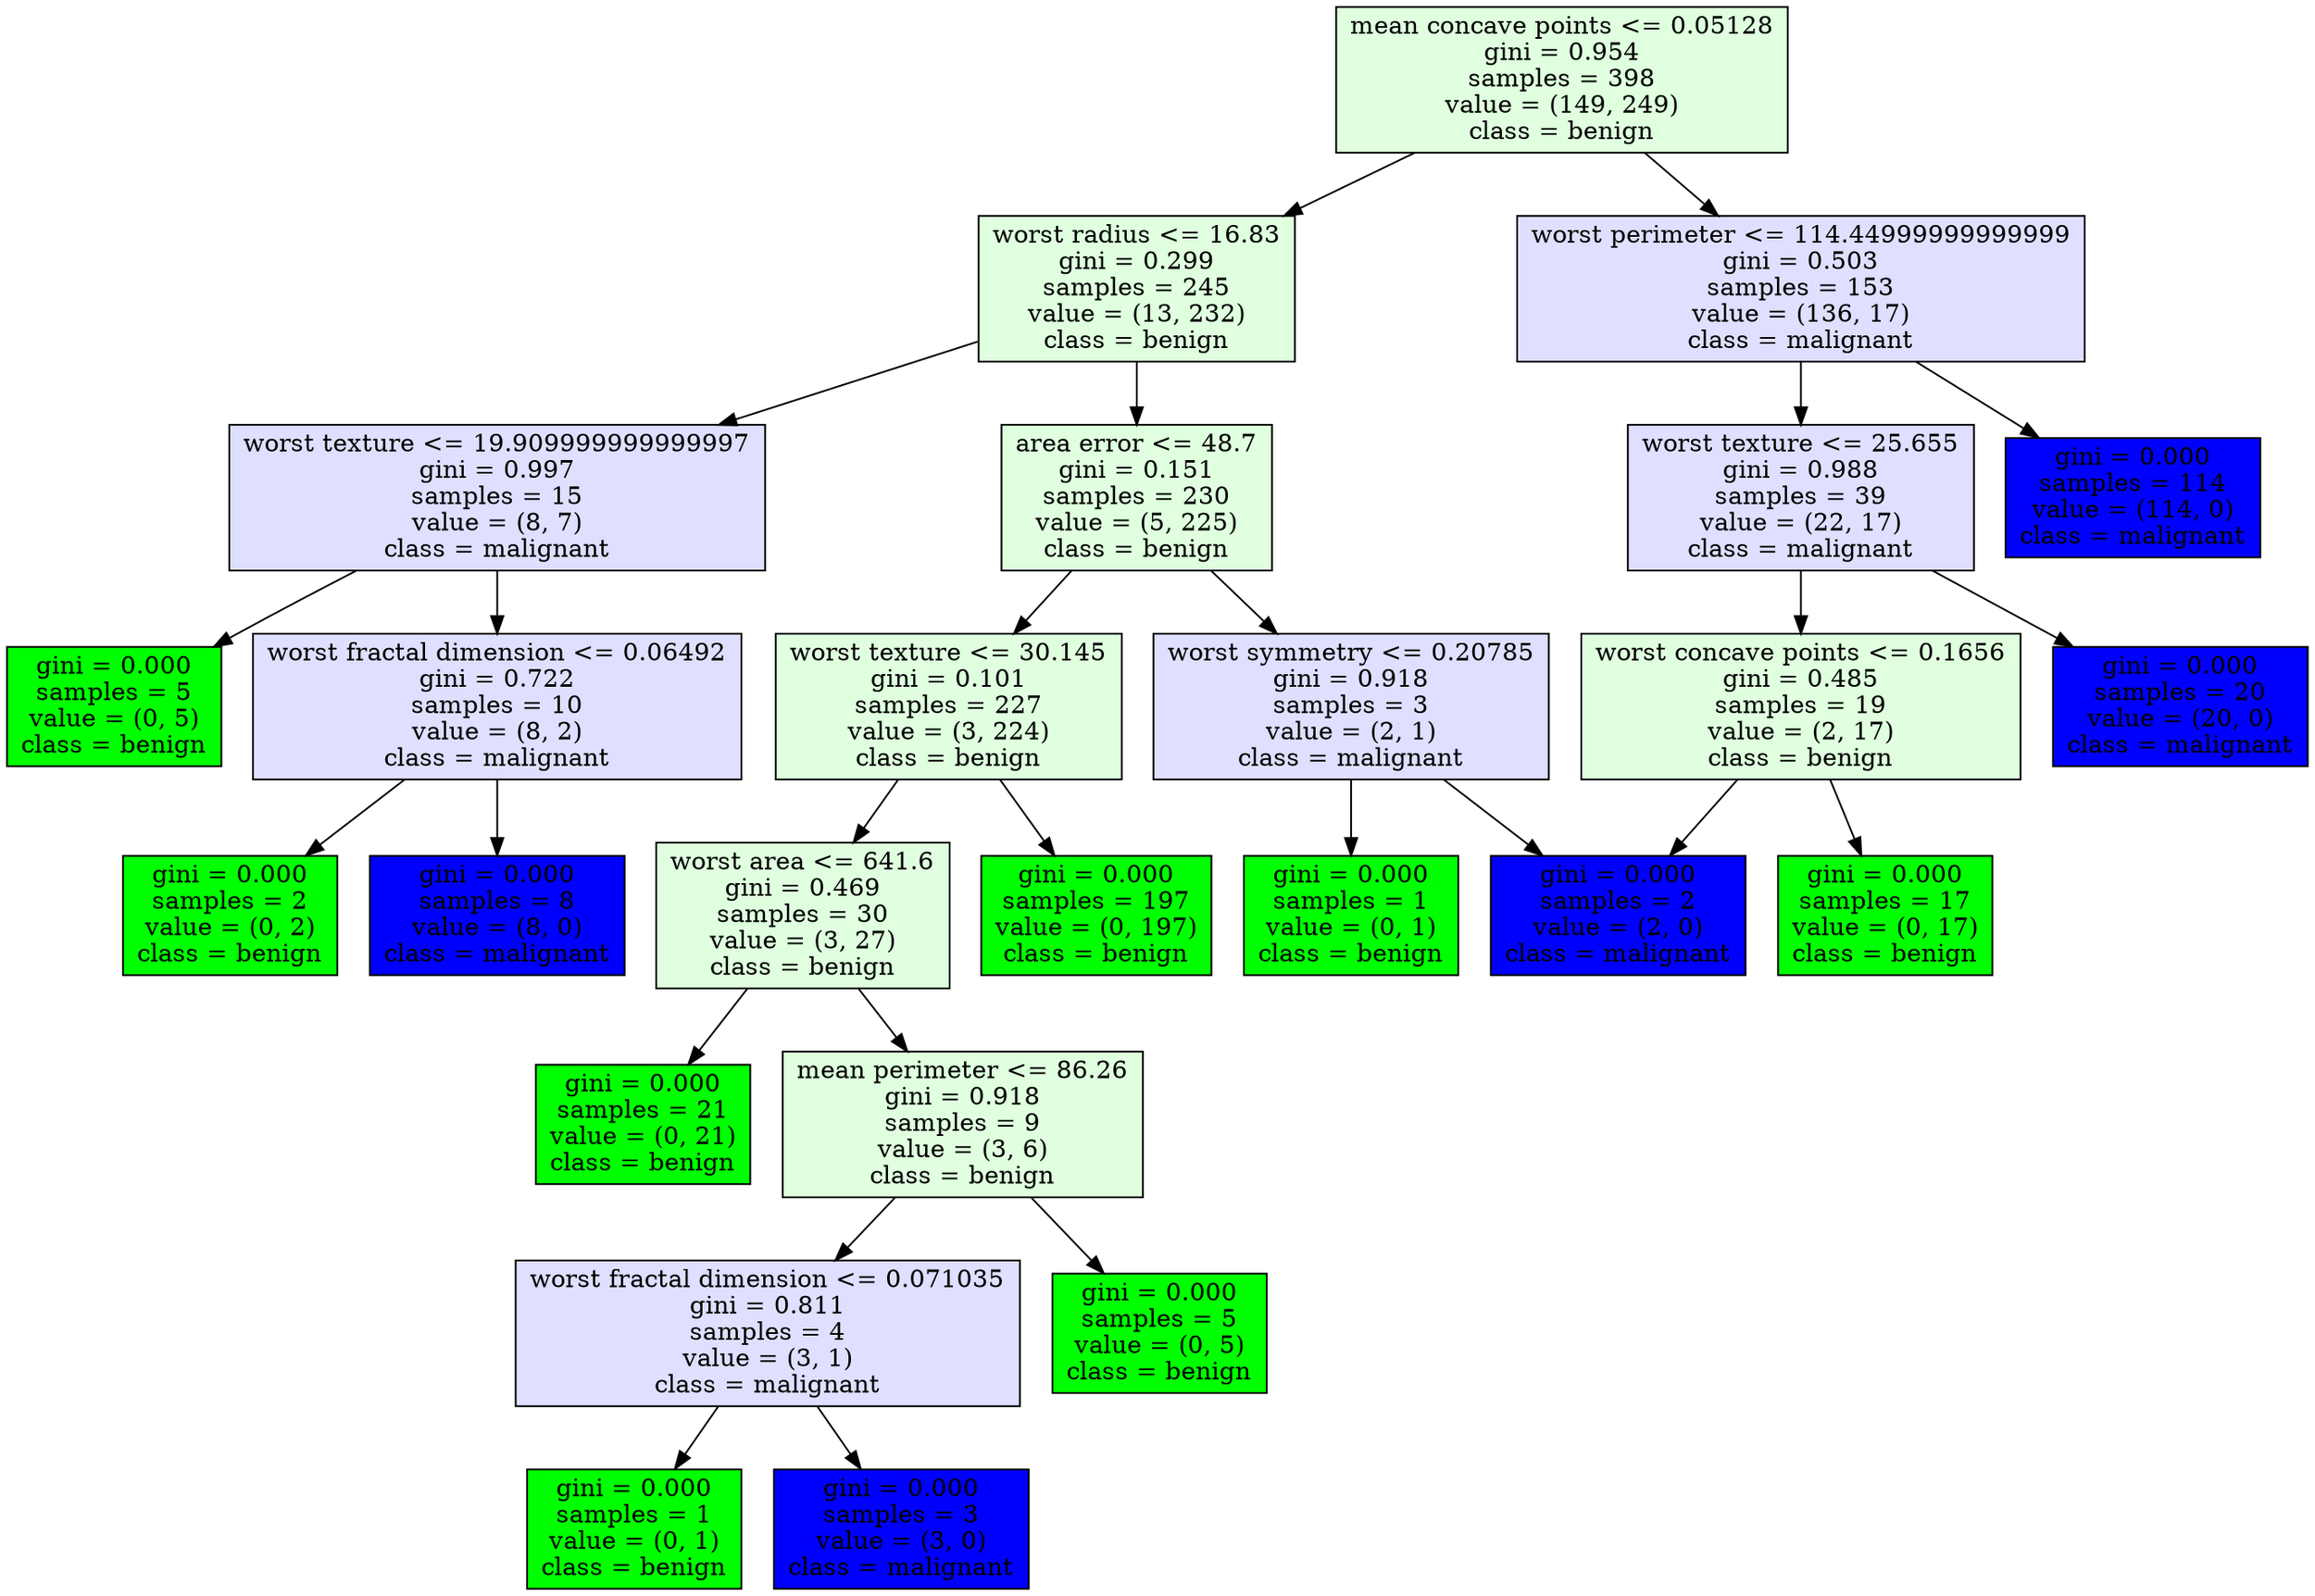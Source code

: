 // The Round Table
digraph {
	node [shape=rectangle]
	"11[(7, 0.05128), 0.5762876765620235, 0.9539698702074322, 398, (149, 249), 1, 1]" [label="mean concave points <= 0.05128
gini = 0.954
samples = 398
value = (149, 249)
class = benign" fillcolor="#00ff0020" style=filled]
	"12[(20, 16.83), 0.0963869802103598, 0.2992611748987708, 245, (13, 232), 1, 1]" [label="worst radius <= 16.83
gini = 0.299
samples = 245
value = (13, 232)
class = benign" fillcolor="#00ff0020" style=filled]
	"13[(13, 48.7), 0.03901434410783379, 0.15109697051711368, 230, (5, 225), 1, 1]" [label="area error <= 48.7
gini = 0.151
samples = 230
value = (5, 225)
class = benign" fillcolor="#00ff0020" style=filled]
	"14[(21, 30.145), 0.039446029798645255, 0.10142782630824189, 227, (3, 224), 1, 1]" [label="worst texture <= 30.145
gini = 0.101
samples = 227
value = (3, 224)
class = benign" fillcolor="#00ff0020" style=filled]
	"14[False, 0, 0, 197, (0, 197), 1, 0]" [label="gini = 0.000
samples = 197
value = (0, 197)
class = benign" fillcolor="#00ff00ff" style=filled]
	"14[(21, 30.145), 0.039446029798645255, 0.10142782630824189, 227, (3, 224), 1, 1]" -> "14[False, 0, 0, 197, (0, 197), 1, 0]"
	"15[(23, 641.6), 0.1935068433729344, 0.4689955935892812, 30, (3, 27), 1, 1]" [label="worst area <= 641.6
gini = 0.469
samples = 30
value = (3, 27)
class = benign" fillcolor="#00ff0020" style=filled]
	"15[False, 0, 0, 21, (0, 21), 1, 0]" [label="gini = 0.000
samples = 21
value = (0, 21)
class = benign" fillcolor="#00ff00ff" style=filled]
	"15[(23, 641.6), 0.1935068433729344, 0.4689955935892812, 30, (3, 27), 1, 1]" -> "15[False, 0, 0, 21, (0, 21), 1, 0]"
	"16[(2, 86.26), 0.5577277787393194, 0.9182958340544896, 9, (3, 6), 1, 1]" [label="mean perimeter <= 86.26
gini = 0.918
samples = 9
value = (3, 6)
class = benign" fillcolor="#00ff0020" style=filled]
	"17[(29, 0.071035), 0.8112781244591328, 0.8112781244591328, 4, (3, 1), 0, 1]" [label="worst fractal dimension <= 0.071035
gini = 0.811
samples = 4
value = (3, 1)
class = malignant" fillcolor="#0000ff20" style=filled]
	"17[False, 0, 0, 1, (0, 1), 1, 0]" [label="gini = 0.000
samples = 1
value = (0, 1)
class = benign" fillcolor="#00ff00ff" style=filled]
	"17[(29, 0.071035), 0.8112781244591328, 0.8112781244591328, 4, (3, 1), 0, 1]" -> "17[False, 0, 0, 1, (0, 1), 1, 0]"
	"17[False, 0, 0, 3, (3, 0), 0, 0]" [label="gini = 0.000
samples = 3
value = (3, 0)
class = malignant" fillcolor="#0000ffff" style=filled]
	"17[(29, 0.071035), 0.8112781244591328, 0.8112781244591328, 4, (3, 1), 0, 1]" -> "17[False, 0, 0, 3, (3, 0), 0, 0]"
	"16[(2, 86.26), 0.5577277787393194, 0.9182958340544896, 9, (3, 6), 1, 1]" -> "17[(29, 0.071035), 0.8112781244591328, 0.8112781244591328, 4, (3, 1), 0, 1]"
	"16[False, 0, 0, 5, (0, 5), 1, 0]" [label="gini = 0.000
samples = 5
value = (0, 5)
class = benign" fillcolor="#00ff00ff" style=filled]
	"16[(2, 86.26), 0.5577277787393194, 0.9182958340544896, 9, (3, 6), 1, 1]" -> "16[False, 0, 0, 5, (0, 5), 1, 0]"
	"15[(23, 641.6), 0.1935068433729344, 0.4689955935892812, 30, (3, 27), 1, 1]" -> "16[(2, 86.26), 0.5577277787393194, 0.9182958340544896, 9, (3, 6), 1, 1]"
	"14[(21, 30.145), 0.039446029798645255, 0.10142782630824189, 227, (3, 224), 1, 1]" -> "15[(23, 641.6), 0.1935068433729344, 0.4689955935892812, 30, (3, 27), 1, 1]"
	"13[(13, 48.7), 0.03901434410783379, 0.15109697051711368, 230, (5, 225), 1, 1]" -> "14[(21, 30.145), 0.039446029798645255, 0.10142782630824189, 227, (3, 224), 1, 1]"
	"14[(28, 0.20785), 0.9182958340544896, 0.9182958340544896, 3, (2, 1), 0, 1]" [label="worst symmetry <= 0.20785
gini = 0.918
samples = 3
value = (2, 1)
class = malignant" fillcolor="#0000ff20" style=filled]
	"14[False, 0, 0, 2, (2, 0), 0, 0]" [label="gini = 0.000
samples = 2
value = (2, 0)
class = malignant" fillcolor="#0000ffff" style=filled]
	"14[(28, 0.20785), 0.9182958340544896, 0.9182958340544896, 3, (2, 1), 0, 1]" -> "14[False, 0, 0, 2, (2, 0), 0, 0]"
	"14[False, 0, 0, 1, (0, 1), 1, 0]" [label="gini = 0.000
samples = 1
value = (0, 1)
class = benign" fillcolor="#00ff00ff" style=filled]
	"14[(28, 0.20785), 0.9182958340544896, 0.9182958340544896, 3, (2, 1), 0, 1]" -> "14[False, 0, 0, 1, (0, 1), 1, 0]"
	"13[(13, 48.7), 0.03901434410783379, 0.15109697051711368, 230, (5, 225), 1, 1]" -> "14[(28, 0.20785), 0.9182958340544896, 0.9182958340544896, 3, (2, 1), 0, 1]"
	"12[(20, 16.83), 0.0963869802103598, 0.2992611748987708, 245, (13, 232), 1, 1]" -> "13[(13, 48.7), 0.03901434410783379, 0.15109697051711368, 230, (5, 225), 1, 1]"
	"13[(21, 19.909999999999997), 0.5155062353900617, 0.9967916319816366, 15, (8, 7), 0, 1]" [label="worst texture <= 19.909999999999997
gini = 0.997
samples = 15
value = (8, 7)
class = malignant" fillcolor="#0000ff20" style=filled]
	"13[False, 0, 0, 5, (0, 5), 1, 0]" [label="gini = 0.000
samples = 5
value = (0, 5)
class = benign" fillcolor="#00ff00ff" style=filled]
	"13[(21, 19.909999999999997), 0.5155062353900617, 0.9967916319816366, 15, (8, 7), 0, 1]" -> "13[False, 0, 0, 5, (0, 5), 1, 0]"
	"14[(29, 0.06492), 0.7219280948873623, 0.7219280948873623, 10, (8, 2), 0, 1]" [label="worst fractal dimension <= 0.06492
gini = 0.722
samples = 10
value = (8, 2)
class = malignant" fillcolor="#0000ff20" style=filled]
	"14[False, 0, 0, 2, (0, 2), 1, 0]" [label="gini = 0.000
samples = 2
value = (0, 2)
class = benign" fillcolor="#00ff00ff" style=filled]
	"14[(29, 0.06492), 0.7219280948873623, 0.7219280948873623, 10, (8, 2), 0, 1]" -> "14[False, 0, 0, 2, (0, 2), 1, 0]"
	"14[False, 0, 0, 8, (8, 0), 0, 0]" [label="gini = 0.000
samples = 8
value = (8, 0)
class = malignant" fillcolor="#0000ffff" style=filled]
	"14[(29, 0.06492), 0.7219280948873623, 0.7219280948873623, 10, (8, 2), 0, 1]" -> "14[False, 0, 0, 8, (8, 0), 0, 0]"
	"13[(21, 19.909999999999997), 0.5155062353900617, 0.9967916319816366, 15, (8, 7), 0, 1]" -> "14[(29, 0.06492), 0.7219280948873623, 0.7219280948873623, 10, (8, 2), 0, 1]"
	"12[(20, 16.83), 0.0963869802103598, 0.2992611748987708, 245, (13, 232), 1, 1]" -> "13[(21, 19.909999999999997), 0.5155062353900617, 0.9967916319816366, 15, (8, 7), 0, 1]"
	"11[(7, 0.05128), 0.5762876765620235, 0.9539698702074322, 398, (149, 249), 1, 1]" -> "12[(20, 16.83), 0.0963869802103598, 0.2992611748987708, 245, (13, 232), 1, 1]"
	"12[(22, 114.44999999999999), 0.2513869450740028, 0.5032583347756457, 153, (136, 17), 0, 1]" [label="worst perimeter <= 114.44999999999999
gini = 0.503
samples = 153
value = (136, 17)
class = malignant" fillcolor="#0000ff20" style=filled]
	"13[(21, 25.655), 0.7516043120558723, 0.9881108365218301, 39, (22, 17), 0, 1]" [label="worst texture <= 25.655
gini = 0.988
samples = 39
value = (22, 17)
class = malignant" fillcolor="#0000ff20" style=filled]
	"14[(27, 0.1656), 0.4854607607459134, 0.4854607607459134, 19, (2, 17), 1, 1]" [label="worst concave points <= 0.1656
gini = 0.485
samples = 19
value = (2, 17)
class = benign" fillcolor="#00ff0020" style=filled]
	"14[False, 0, 0, 17, (0, 17), 1, 0]" [label="gini = 0.000
samples = 17
value = (0, 17)
class = benign" fillcolor="#00ff00ff" style=filled]
	"14[(27, 0.1656), 0.4854607607459134, 0.4854607607459134, 19, (2, 17), 1, 1]" -> "14[False, 0, 0, 17, (0, 17), 1, 0]"
	"14[False, 0, 0, 2, (2, 0), 0, 0]" [label="gini = 0.000
samples = 2
value = (2, 0)
class = malignant" fillcolor="#0000ffff" style=filled]
	"14[(27, 0.1656), 0.4854607607459134, 0.4854607607459134, 19, (2, 17), 1, 1]" -> "14[False, 0, 0, 2, (2, 0), 0, 0]"
	"13[(21, 25.655), 0.7516043120558723, 0.9881108365218301, 39, (22, 17), 0, 1]" -> "14[(27, 0.1656), 0.4854607607459134, 0.4854607607459134, 19, (2, 17), 1, 1]"
	"13[False, 0, 0, 20, (20, 0), 0, 0]" [label="gini = 0.000
samples = 20
value = (20, 0)
class = malignant" fillcolor="#0000ffff" style=filled]
	"13[(21, 25.655), 0.7516043120558723, 0.9881108365218301, 39, (22, 17), 0, 1]" -> "13[False, 0, 0, 20, (20, 0), 0, 0]"
	"12[(22, 114.44999999999999), 0.2513869450740028, 0.5032583347756457, 153, (136, 17), 0, 1]" -> "13[(21, 25.655), 0.7516043120558723, 0.9881108365218301, 39, (22, 17), 0, 1]"
	"12[False, 0, 0, 114, (114, 0), 0, 0]" [label="gini = 0.000
samples = 114
value = (114, 0)
class = malignant" fillcolor="#0000ffff" style=filled]
	"12[(22, 114.44999999999999), 0.2513869450740028, 0.5032583347756457, 153, (136, 17), 0, 1]" -> "12[False, 0, 0, 114, (114, 0), 0, 0]"
	"11[(7, 0.05128), 0.5762876765620235, 0.9539698702074322, 398, (149, 249), 1, 1]" -> "12[(22, 114.44999999999999), 0.2513869450740028, 0.5032583347756457, 153, (136, 17), 0, 1]"
}
